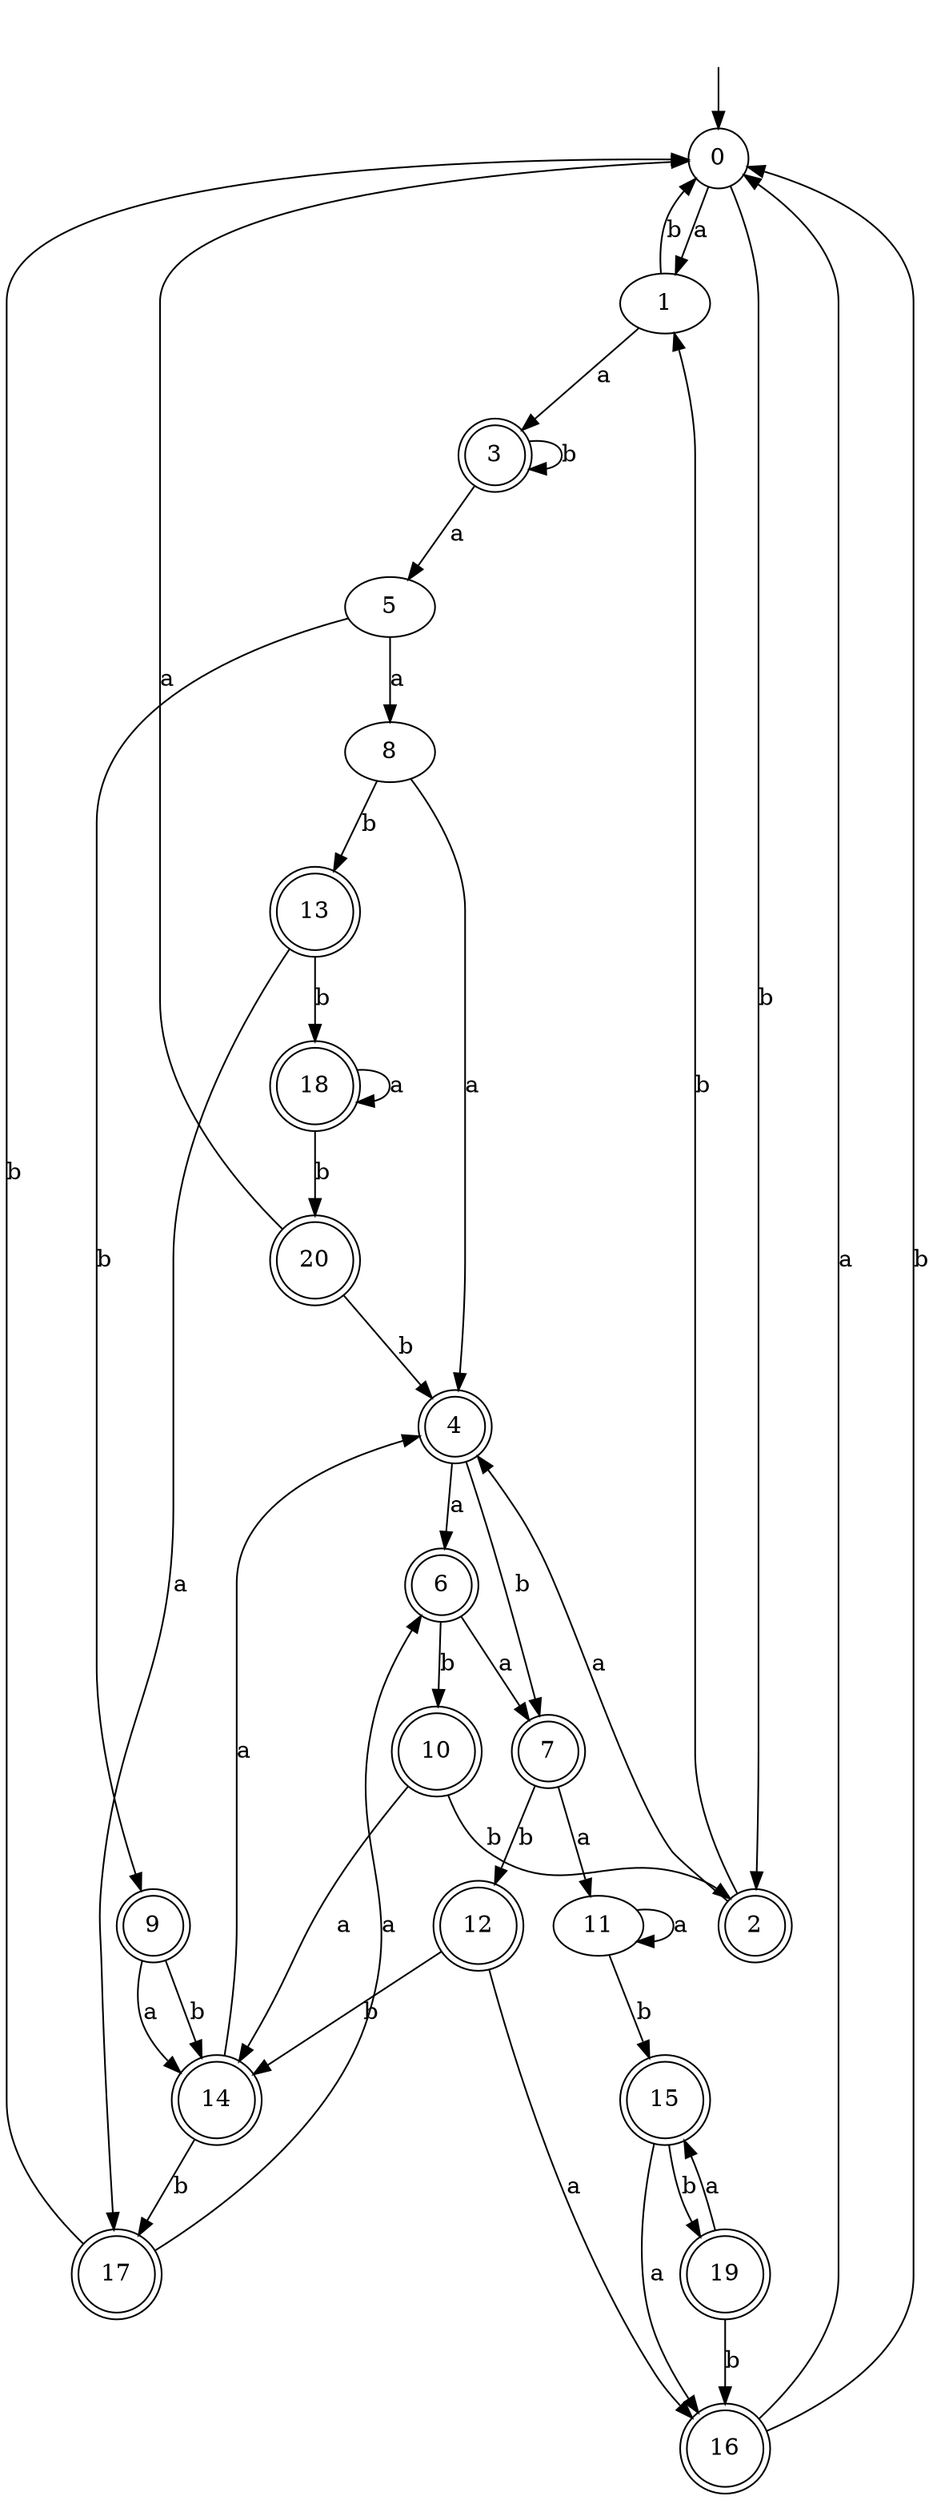 digraph RandomDFA {
  __start0 [label="", shape=none];
  __start0 -> 0 [label=""];
  0 [shape=circle]
  0 -> 1 [label="a"]
  0 -> 2 [label="b"]
  1
  1 -> 3 [label="a"]
  1 -> 0 [label="b"]
  2 [shape=doublecircle]
  2 -> 4 [label="a"]
  2 -> 1 [label="b"]
  3 [shape=doublecircle]
  3 -> 5 [label="a"]
  3 -> 3 [label="b"]
  4 [shape=doublecircle]
  4 -> 6 [label="a"]
  4 -> 7 [label="b"]
  5
  5 -> 8 [label="a"]
  5 -> 9 [label="b"]
  6 [shape=doublecircle]
  6 -> 7 [label="a"]
  6 -> 10 [label="b"]
  7 [shape=doublecircle]
  7 -> 11 [label="a"]
  7 -> 12 [label="b"]
  8
  8 -> 4 [label="a"]
  8 -> 13 [label="b"]
  9 [shape=doublecircle]
  9 -> 14 [label="a"]
  9 -> 14 [label="b"]
  10 [shape=doublecircle]
  10 -> 14 [label="a"]
  10 -> 2 [label="b"]
  11
  11 -> 11 [label="a"]
  11 -> 15 [label="b"]
  12 [shape=doublecircle]
  12 -> 16 [label="a"]
  12 -> 14 [label="b"]
  13 [shape=doublecircle]
  13 -> 17 [label="a"]
  13 -> 18 [label="b"]
  14 [shape=doublecircle]
  14 -> 4 [label="a"]
  14 -> 17 [label="b"]
  15 [shape=doublecircle]
  15 -> 16 [label="a"]
  15 -> 19 [label="b"]
  16 [shape=doublecircle]
  16 -> 0 [label="a"]
  16 -> 0 [label="b"]
  17 [shape=doublecircle]
  17 -> 6 [label="a"]
  17 -> 0 [label="b"]
  18 [shape=doublecircle]
  18 -> 18 [label="a"]
  18 -> 20 [label="b"]
  19 [shape=doublecircle]
  19 -> 15 [label="a"]
  19 -> 16 [label="b"]
  20 [shape=doublecircle]
  20 -> 0 [label="a"]
  20 -> 4 [label="b"]
}
